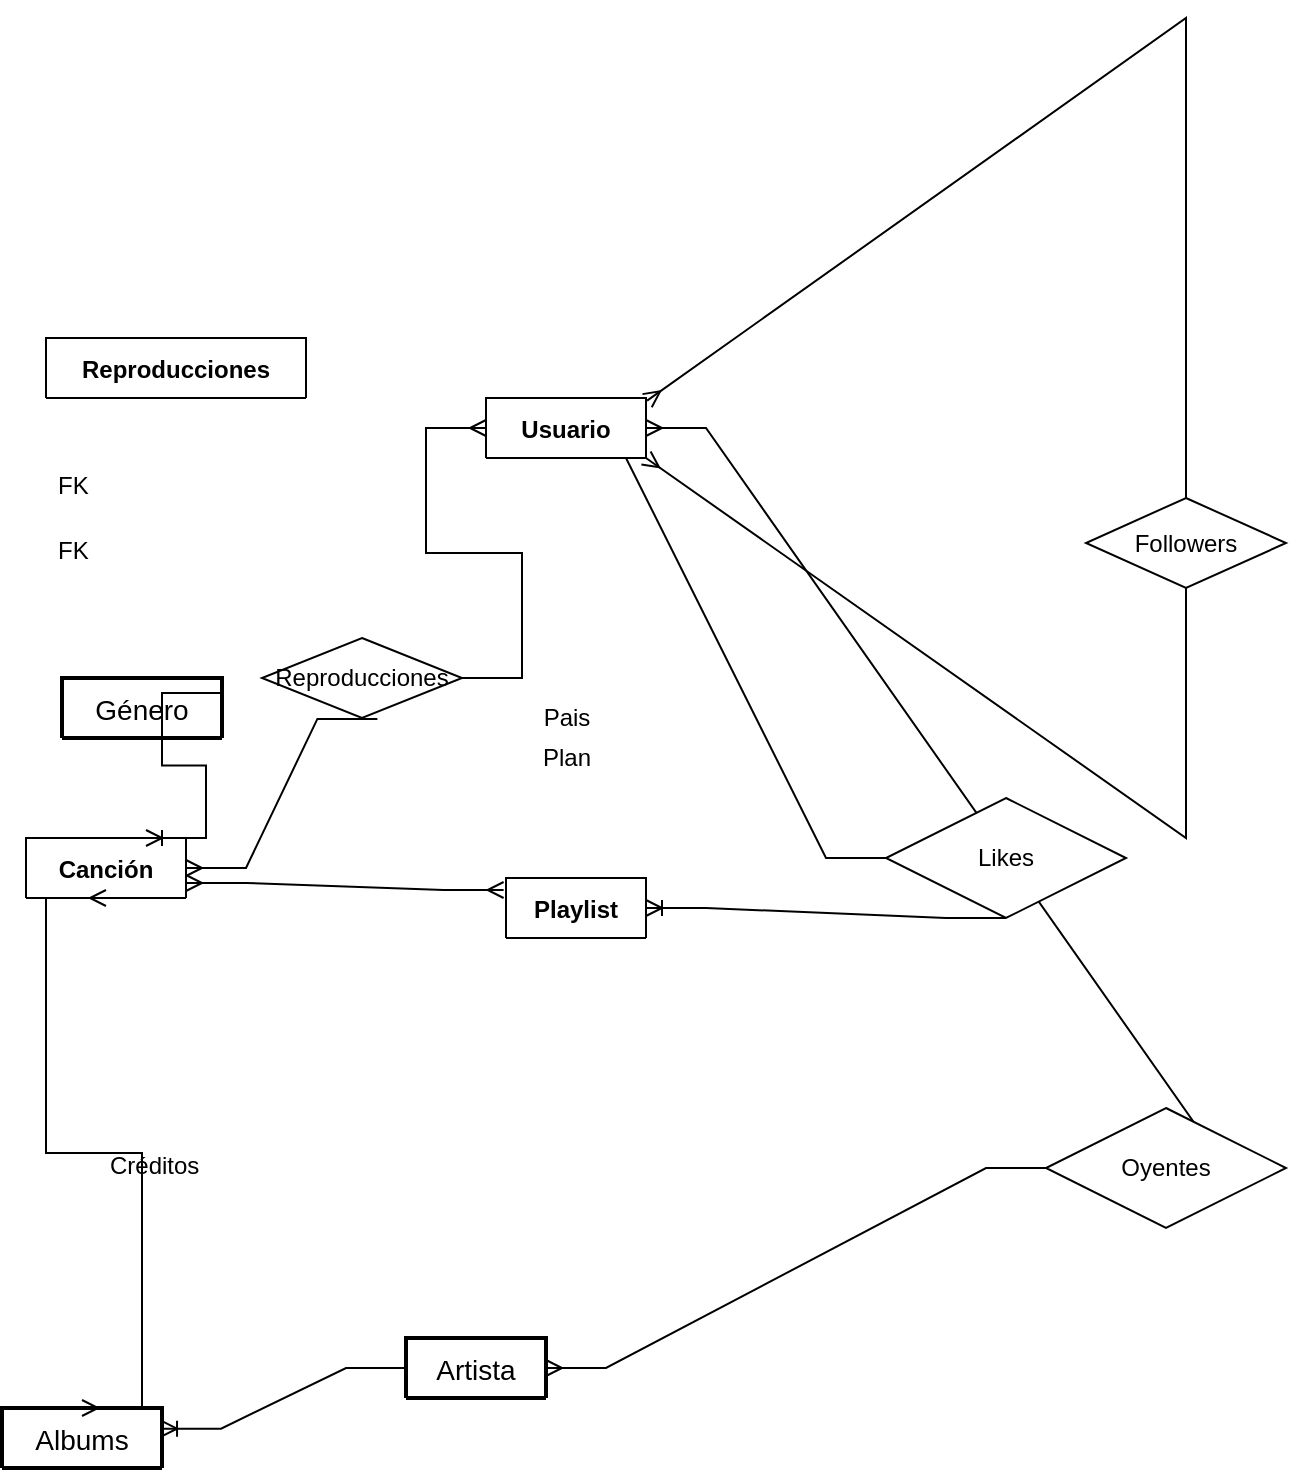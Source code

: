 <mxfile version="17.4.5" type="github">
  <diagram id="qsxtpPfb48NrOSp16mae" name="Page-1">
    <mxGraphModel dx="1296" dy="1858" grid="1" gridSize="10" guides="1" tooltips="1" connect="1" arrows="1" fold="1" page="1" pageScale="1" pageWidth="827" pageHeight="1169" math="0" shadow="0">
      <root>
        <mxCell id="0" />
        <mxCell id="1" parent="0" />
        <mxCell id="8wmpM5hDo8eN6Jt2dytF-1" value="Usuario" style="shape=table;startSize=30;container=1;collapsible=1;childLayout=tableLayout;fixedRows=1;rowLines=0;fontStyle=1;align=center;resizeLast=1;" vertex="1" collapsed="1" parent="1">
          <mxGeometry x="250" y="80" width="80" height="30" as="geometry">
            <mxRectangle x="250" y="80" width="270" height="190" as="alternateBounds" />
          </mxGeometry>
        </mxCell>
        <mxCell id="8wmpM5hDo8eN6Jt2dytF-2" value="" style="shape=tableRow;horizontal=0;startSize=0;swimlaneHead=0;swimlaneBody=0;fillColor=none;collapsible=0;dropTarget=0;points=[[0,0.5],[1,0.5]];portConstraint=eastwest;top=0;left=0;right=0;bottom=1;" vertex="1" parent="8wmpM5hDo8eN6Jt2dytF-1">
          <mxGeometry y="30" width="270" height="30" as="geometry" />
        </mxCell>
        <mxCell id="8wmpM5hDo8eN6Jt2dytF-3" value="PK" style="shape=partialRectangle;connectable=0;fillColor=none;top=0;left=0;bottom=0;right=0;fontStyle=1;overflow=hidden;" vertex="1" parent="8wmpM5hDo8eN6Jt2dytF-2">
          <mxGeometry width="30" height="30" as="geometry">
            <mxRectangle width="30" height="30" as="alternateBounds" />
          </mxGeometry>
        </mxCell>
        <mxCell id="8wmpM5hDo8eN6Jt2dytF-4" value="Nombre de Usuario" style="shape=partialRectangle;connectable=0;fillColor=none;top=0;left=0;bottom=0;right=0;align=left;spacingLeft=6;fontStyle=5;overflow=hidden;" vertex="1" parent="8wmpM5hDo8eN6Jt2dytF-2">
          <mxGeometry x="30" width="240" height="30" as="geometry">
            <mxRectangle width="240" height="30" as="alternateBounds" />
          </mxGeometry>
        </mxCell>
        <mxCell id="8wmpM5hDo8eN6Jt2dytF-5" value="" style="shape=tableRow;horizontal=0;startSize=0;swimlaneHead=0;swimlaneBody=0;fillColor=none;collapsible=0;dropTarget=0;points=[[0,0.5],[1,0.5]];portConstraint=eastwest;top=0;left=0;right=0;bottom=0;" vertex="1" parent="8wmpM5hDo8eN6Jt2dytF-1">
          <mxGeometry y="60" width="270" height="30" as="geometry" />
        </mxCell>
        <mxCell id="8wmpM5hDo8eN6Jt2dytF-6" value="" style="shape=partialRectangle;connectable=0;fillColor=none;top=0;left=0;bottom=0;right=0;editable=1;overflow=hidden;" vertex="1" parent="8wmpM5hDo8eN6Jt2dytF-5">
          <mxGeometry width="30" height="30" as="geometry">
            <mxRectangle width="30" height="30" as="alternateBounds" />
          </mxGeometry>
        </mxCell>
        <mxCell id="8wmpM5hDo8eN6Jt2dytF-7" value="email    " style="shape=partialRectangle;connectable=0;fillColor=none;top=0;left=0;bottom=0;right=0;align=left;spacingLeft=6;overflow=hidden;" vertex="1" parent="8wmpM5hDo8eN6Jt2dytF-5">
          <mxGeometry x="30" width="240" height="30" as="geometry">
            <mxRectangle width="240" height="30" as="alternateBounds" />
          </mxGeometry>
        </mxCell>
        <mxCell id="8wmpM5hDo8eN6Jt2dytF-8" value="" style="shape=tableRow;horizontal=0;startSize=0;swimlaneHead=0;swimlaneBody=0;fillColor=none;collapsible=0;dropTarget=0;points=[[0,0.5],[1,0.5]];portConstraint=eastwest;top=0;left=0;right=0;bottom=0;" vertex="1" parent="8wmpM5hDo8eN6Jt2dytF-1">
          <mxGeometry y="90" width="270" height="30" as="geometry" />
        </mxCell>
        <mxCell id="8wmpM5hDo8eN6Jt2dytF-9" value="" style="shape=partialRectangle;connectable=0;fillColor=none;top=0;left=0;bottom=0;right=0;editable=1;overflow=hidden;" vertex="1" parent="8wmpM5hDo8eN6Jt2dytF-8">
          <mxGeometry width="30" height="30" as="geometry">
            <mxRectangle width="30" height="30" as="alternateBounds" />
          </mxGeometry>
        </mxCell>
        <mxCell id="8wmpM5hDo8eN6Jt2dytF-10" value="pasword" style="shape=partialRectangle;connectable=0;fillColor=none;top=0;left=0;bottom=0;right=0;align=left;spacingLeft=6;overflow=hidden;" vertex="1" parent="8wmpM5hDo8eN6Jt2dytF-8">
          <mxGeometry x="30" width="240" height="30" as="geometry">
            <mxRectangle width="240" height="30" as="alternateBounds" />
          </mxGeometry>
        </mxCell>
        <mxCell id="8wmpM5hDo8eN6Jt2dytF-11" value="" style="shape=tableRow;horizontal=0;startSize=0;swimlaneHead=0;swimlaneBody=0;fillColor=none;collapsible=0;dropTarget=0;points=[[0,0.5],[1,0.5]];portConstraint=eastwest;top=0;left=0;right=0;bottom=0;" vertex="1" parent="8wmpM5hDo8eN6Jt2dytF-1">
          <mxGeometry y="120" width="270" height="30" as="geometry" />
        </mxCell>
        <mxCell id="8wmpM5hDo8eN6Jt2dytF-12" value="" style="shape=partialRectangle;connectable=0;fillColor=none;top=0;left=0;bottom=0;right=0;editable=1;overflow=hidden;" vertex="1" parent="8wmpM5hDo8eN6Jt2dytF-11">
          <mxGeometry width="30" height="30" as="geometry">
            <mxRectangle width="30" height="30" as="alternateBounds" />
          </mxGeometry>
        </mxCell>
        <mxCell id="8wmpM5hDo8eN6Jt2dytF-13" value="Fecha de nacimiento" style="shape=partialRectangle;connectable=0;fillColor=none;top=0;left=0;bottom=0;right=0;align=left;spacingLeft=6;overflow=hidden;" vertex="1" parent="8wmpM5hDo8eN6Jt2dytF-11">
          <mxGeometry x="30" width="240" height="30" as="geometry">
            <mxRectangle width="240" height="30" as="alternateBounds" />
          </mxGeometry>
        </mxCell>
        <mxCell id="8wmpM5hDo8eN6Jt2dytF-14" value="Pais" style="text;html=1;align=center;verticalAlign=middle;resizable=0;points=[];autosize=1;strokeColor=none;fillColor=none;" vertex="1" parent="1">
          <mxGeometry x="270" y="230" width="40" height="20" as="geometry" />
        </mxCell>
        <mxCell id="8wmpM5hDo8eN6Jt2dytF-15" value="Plan" style="text;html=1;align=center;verticalAlign=middle;resizable=0;points=[];autosize=1;strokeColor=none;fillColor=none;" vertex="1" parent="1">
          <mxGeometry x="270" y="250" width="40" height="20" as="geometry" />
        </mxCell>
        <mxCell id="8wmpM5hDo8eN6Jt2dytF-28" value="" style="edgeStyle=entityRelationEdgeStyle;fontSize=12;html=1;endArrow=ERmany;startArrow=ERmany;rounded=0;exitX=1.007;exitY=0.044;exitDx=0;exitDy=0;exitPerimeter=0;" edge="1" parent="1" source="8wmpM5hDo8eN6Jt2dytF-1" target="8wmpM5hDo8eN6Jt2dytF-1">
          <mxGeometry width="100" height="100" relative="1" as="geometry">
            <mxPoint x="520" y="360" as="sourcePoint" />
            <mxPoint x="522" y="240" as="targetPoint" />
            <Array as="points">
              <mxPoint x="600" y="300" />
            </Array>
          </mxGeometry>
        </mxCell>
        <mxCell id="8wmpM5hDo8eN6Jt2dytF-29" value="Followers" style="shape=rhombus;perimeter=rhombusPerimeter;whiteSpace=wrap;html=1;align=center;" vertex="1" parent="1">
          <mxGeometry x="550" y="130" width="100" height="45" as="geometry" />
        </mxCell>
        <mxCell id="8wmpM5hDo8eN6Jt2dytF-41" value="Canción" style="shape=table;startSize=30;container=1;collapsible=1;childLayout=tableLayout;fixedRows=1;rowLines=0;fontStyle=1;align=center;resizeLast=1;" vertex="1" collapsed="1" parent="1">
          <mxGeometry x="20" y="300" width="80" height="30" as="geometry">
            <mxRectangle x="20" y="300" width="180" height="210" as="alternateBounds" />
          </mxGeometry>
        </mxCell>
        <mxCell id="8wmpM5hDo8eN6Jt2dytF-42" value="" style="shape=tableRow;horizontal=0;startSize=0;swimlaneHead=0;swimlaneBody=0;fillColor=none;collapsible=0;dropTarget=0;points=[[0,0.5],[1,0.5]];portConstraint=eastwest;top=0;left=0;right=0;bottom=1;" vertex="1" parent="8wmpM5hDo8eN6Jt2dytF-41">
          <mxGeometry y="30" width="180" height="30" as="geometry" />
        </mxCell>
        <mxCell id="8wmpM5hDo8eN6Jt2dytF-43" value="PK" style="shape=partialRectangle;connectable=0;fillColor=none;top=0;left=0;bottom=0;right=0;fontStyle=1;overflow=hidden;" vertex="1" parent="8wmpM5hDo8eN6Jt2dytF-42">
          <mxGeometry width="30" height="30" as="geometry">
            <mxRectangle width="30" height="30" as="alternateBounds" />
          </mxGeometry>
        </mxCell>
        <mxCell id="8wmpM5hDo8eN6Jt2dytF-44" value="id" style="shape=partialRectangle;connectable=0;fillColor=none;top=0;left=0;bottom=0;right=0;align=left;spacingLeft=6;fontStyle=5;overflow=hidden;" vertex="1" parent="8wmpM5hDo8eN6Jt2dytF-42">
          <mxGeometry x="30" width="150" height="30" as="geometry">
            <mxRectangle width="150" height="30" as="alternateBounds" />
          </mxGeometry>
        </mxCell>
        <mxCell id="8wmpM5hDo8eN6Jt2dytF-45" value="" style="shape=tableRow;horizontal=0;startSize=0;swimlaneHead=0;swimlaneBody=0;fillColor=none;collapsible=0;dropTarget=0;points=[[0,0.5],[1,0.5]];portConstraint=eastwest;top=0;left=0;right=0;bottom=0;" vertex="1" parent="8wmpM5hDo8eN6Jt2dytF-41">
          <mxGeometry y="60" width="180" height="30" as="geometry" />
        </mxCell>
        <mxCell id="8wmpM5hDo8eN6Jt2dytF-46" value="" style="shape=partialRectangle;connectable=0;fillColor=none;top=0;left=0;bottom=0;right=0;editable=1;overflow=hidden;" vertex="1" parent="8wmpM5hDo8eN6Jt2dytF-45">
          <mxGeometry width="30" height="30" as="geometry">
            <mxRectangle width="30" height="30" as="alternateBounds" />
          </mxGeometry>
        </mxCell>
        <mxCell id="8wmpM5hDo8eN6Jt2dytF-47" value="Reproducciones" style="shape=partialRectangle;connectable=0;fillColor=none;top=0;left=0;bottom=0;right=0;align=left;spacingLeft=6;overflow=hidden;" vertex="1" parent="8wmpM5hDo8eN6Jt2dytF-45">
          <mxGeometry x="30" width="150" height="30" as="geometry">
            <mxRectangle width="150" height="30" as="alternateBounds" />
          </mxGeometry>
        </mxCell>
        <mxCell id="8wmpM5hDo8eN6Jt2dytF-48" value="" style="shape=tableRow;horizontal=0;startSize=0;swimlaneHead=0;swimlaneBody=0;fillColor=none;collapsible=0;dropTarget=0;points=[[0,0.5],[1,0.5]];portConstraint=eastwest;top=0;left=0;right=0;bottom=0;" vertex="1" parent="8wmpM5hDo8eN6Jt2dytF-41">
          <mxGeometry y="90" width="180" height="30" as="geometry" />
        </mxCell>
        <mxCell id="8wmpM5hDo8eN6Jt2dytF-49" value="" style="shape=partialRectangle;connectable=0;fillColor=none;top=0;left=0;bottom=0;right=0;editable=1;overflow=hidden;" vertex="1" parent="8wmpM5hDo8eN6Jt2dytF-48">
          <mxGeometry width="30" height="30" as="geometry">
            <mxRectangle width="30" height="30" as="alternateBounds" />
          </mxGeometry>
        </mxCell>
        <mxCell id="8wmpM5hDo8eN6Jt2dytF-50" value="Titulo" style="shape=partialRectangle;connectable=0;fillColor=none;top=0;left=0;bottom=0;right=0;align=left;spacingLeft=6;overflow=hidden;" vertex="1" parent="8wmpM5hDo8eN6Jt2dytF-48">
          <mxGeometry x="30" width="150" height="30" as="geometry">
            <mxRectangle width="150" height="30" as="alternateBounds" />
          </mxGeometry>
        </mxCell>
        <mxCell id="8wmpM5hDo8eN6Jt2dytF-51" value="" style="shape=tableRow;horizontal=0;startSize=0;swimlaneHead=0;swimlaneBody=0;fillColor=none;collapsible=0;dropTarget=0;points=[[0,0.5],[1,0.5]];portConstraint=eastwest;top=0;left=0;right=0;bottom=0;" vertex="1" parent="8wmpM5hDo8eN6Jt2dytF-41">
          <mxGeometry y="120" width="180" height="30" as="geometry" />
        </mxCell>
        <mxCell id="8wmpM5hDo8eN6Jt2dytF-52" value="" style="shape=partialRectangle;connectable=0;fillColor=none;top=0;left=0;bottom=0;right=0;editable=1;overflow=hidden;" vertex="1" parent="8wmpM5hDo8eN6Jt2dytF-51">
          <mxGeometry width="30" height="30" as="geometry">
            <mxRectangle width="30" height="30" as="alternateBounds" />
          </mxGeometry>
        </mxCell>
        <mxCell id="8wmpM5hDo8eN6Jt2dytF-53" value="Duracion" style="shape=partialRectangle;connectable=0;fillColor=none;top=0;left=0;bottom=0;right=0;align=left;spacingLeft=6;overflow=hidden;" vertex="1" parent="8wmpM5hDo8eN6Jt2dytF-51">
          <mxGeometry x="30" width="150" height="30" as="geometry">
            <mxRectangle width="150" height="30" as="alternateBounds" />
          </mxGeometry>
        </mxCell>
        <mxCell id="8wmpM5hDo8eN6Jt2dytF-54" value="Créditos" style="text;strokeColor=none;fillColor=none;spacingLeft=4;spacingRight=4;overflow=hidden;rotatable=0;points=[[0,0.5],[1,0.5]];portConstraint=eastwest;fontSize=12;" vertex="1" parent="1">
          <mxGeometry x="56" y="450" width="64" height="30" as="geometry" />
        </mxCell>
        <mxCell id="8wmpM5hDo8eN6Jt2dytF-56" value="" style="edgeStyle=entityRelationEdgeStyle;fontSize=12;html=1;endArrow=ERmany;startArrow=none;rounded=0;exitX=1;exitY=0.5;exitDx=0;exitDy=0;entryX=0;entryY=0.5;entryDx=0;entryDy=0;" edge="1" parent="1" source="8wmpM5hDo8eN6Jt2dytF-55" target="8wmpM5hDo8eN6Jt2dytF-8">
          <mxGeometry width="100" height="100" relative="1" as="geometry">
            <mxPoint x="140" y="275" as="sourcePoint" />
            <mxPoint x="240" y="175" as="targetPoint" />
          </mxGeometry>
        </mxCell>
        <mxCell id="8wmpM5hDo8eN6Jt2dytF-57" value="Reproducciones" style="shape=table;startSize=30;container=1;collapsible=1;childLayout=tableLayout;fixedRows=1;rowLines=0;fontStyle=1;align=center;resizeLast=1;" vertex="1" collapsed="1" parent="1">
          <mxGeometry x="30" y="50" width="130" height="30" as="geometry">
            <mxRectangle x="30" y="50" width="120" height="160" as="alternateBounds" />
          </mxGeometry>
        </mxCell>
        <mxCell id="8wmpM5hDo8eN6Jt2dytF-58" value="" style="shape=tableRow;horizontal=0;startSize=0;swimlaneHead=0;swimlaneBody=0;fillColor=none;collapsible=0;dropTarget=0;points=[[0,0.5],[1,0.5]];portConstraint=eastwest;top=0;left=0;right=0;bottom=1;" vertex="1" parent="8wmpM5hDo8eN6Jt2dytF-57">
          <mxGeometry y="30" width="120" height="30" as="geometry" />
        </mxCell>
        <mxCell id="8wmpM5hDo8eN6Jt2dytF-59" value="PK" style="shape=partialRectangle;connectable=0;fillColor=none;top=0;left=0;bottom=0;right=0;fontStyle=1;overflow=hidden;" vertex="1" parent="8wmpM5hDo8eN6Jt2dytF-58">
          <mxGeometry width="30" height="30" as="geometry">
            <mxRectangle width="30" height="30" as="alternateBounds" />
          </mxGeometry>
        </mxCell>
        <mxCell id="8wmpM5hDo8eN6Jt2dytF-60" value="Id" style="shape=partialRectangle;connectable=0;fillColor=none;top=0;left=0;bottom=0;right=0;align=left;spacingLeft=6;fontStyle=5;overflow=hidden;" vertex="1" parent="8wmpM5hDo8eN6Jt2dytF-58">
          <mxGeometry x="30" width="90" height="30" as="geometry">
            <mxRectangle width="90" height="30" as="alternateBounds" />
          </mxGeometry>
        </mxCell>
        <mxCell id="8wmpM5hDo8eN6Jt2dytF-61" value="" style="shape=tableRow;horizontal=0;startSize=0;swimlaneHead=0;swimlaneBody=0;fillColor=none;collapsible=0;dropTarget=0;points=[[0,0.5],[1,0.5]];portConstraint=eastwest;top=0;left=0;right=0;bottom=0;" vertex="1" parent="8wmpM5hDo8eN6Jt2dytF-57">
          <mxGeometry y="60" width="120" height="30" as="geometry" />
        </mxCell>
        <mxCell id="8wmpM5hDo8eN6Jt2dytF-62" value="" style="shape=partialRectangle;connectable=0;fillColor=none;top=0;left=0;bottom=0;right=0;editable=1;overflow=hidden;" vertex="1" parent="8wmpM5hDo8eN6Jt2dytF-61">
          <mxGeometry width="30" height="30" as="geometry">
            <mxRectangle width="30" height="30" as="alternateBounds" />
          </mxGeometry>
        </mxCell>
        <mxCell id="8wmpM5hDo8eN6Jt2dytF-63" value="Id_user" style="shape=partialRectangle;connectable=0;fillColor=none;top=0;left=0;bottom=0;right=0;align=left;spacingLeft=6;overflow=hidden;" vertex="1" parent="8wmpM5hDo8eN6Jt2dytF-61">
          <mxGeometry x="30" width="90" height="30" as="geometry">
            <mxRectangle width="90" height="30" as="alternateBounds" />
          </mxGeometry>
        </mxCell>
        <mxCell id="8wmpM5hDo8eN6Jt2dytF-64" value="" style="shape=tableRow;horizontal=0;startSize=0;swimlaneHead=0;swimlaneBody=0;fillColor=none;collapsible=0;dropTarget=0;points=[[0,0.5],[1,0.5]];portConstraint=eastwest;top=0;left=0;right=0;bottom=0;" vertex="1" parent="8wmpM5hDo8eN6Jt2dytF-57">
          <mxGeometry y="90" width="120" height="40" as="geometry" />
        </mxCell>
        <mxCell id="8wmpM5hDo8eN6Jt2dytF-65" value="" style="shape=partialRectangle;connectable=0;fillColor=none;top=0;left=0;bottom=0;right=0;editable=1;overflow=hidden;" vertex="1" parent="8wmpM5hDo8eN6Jt2dytF-64">
          <mxGeometry width="30" height="40" as="geometry">
            <mxRectangle width="30" height="40" as="alternateBounds" />
          </mxGeometry>
        </mxCell>
        <mxCell id="8wmpM5hDo8eN6Jt2dytF-66" value="id_cancion" style="shape=partialRectangle;connectable=0;fillColor=none;top=0;left=0;bottom=0;right=0;align=left;spacingLeft=6;overflow=hidden;" vertex="1" parent="8wmpM5hDo8eN6Jt2dytF-64">
          <mxGeometry x="30" width="90" height="40" as="geometry">
            <mxRectangle width="90" height="40" as="alternateBounds" />
          </mxGeometry>
        </mxCell>
        <mxCell id="8wmpM5hDo8eN6Jt2dytF-67" value="" style="shape=tableRow;horizontal=0;startSize=0;swimlaneHead=0;swimlaneBody=0;fillColor=none;collapsible=0;dropTarget=0;points=[[0,0.5],[1,0.5]];portConstraint=eastwest;top=0;left=0;right=0;bottom=0;" vertex="1" parent="8wmpM5hDo8eN6Jt2dytF-57">
          <mxGeometry y="130" width="120" height="30" as="geometry" />
        </mxCell>
        <mxCell id="8wmpM5hDo8eN6Jt2dytF-68" value="" style="shape=partialRectangle;connectable=0;fillColor=none;top=0;left=0;bottom=0;right=0;editable=1;overflow=hidden;" vertex="1" parent="8wmpM5hDo8eN6Jt2dytF-67">
          <mxGeometry width="30" height="30" as="geometry">
            <mxRectangle width="30" height="30" as="alternateBounds" />
          </mxGeometry>
        </mxCell>
        <mxCell id="8wmpM5hDo8eN6Jt2dytF-69" value="" style="shape=partialRectangle;connectable=0;fillColor=none;top=0;left=0;bottom=0;right=0;align=left;spacingLeft=6;overflow=hidden;" vertex="1" parent="8wmpM5hDo8eN6Jt2dytF-67">
          <mxGeometry x="30" width="90" height="30" as="geometry">
            <mxRectangle width="90" height="30" as="alternateBounds" />
          </mxGeometry>
        </mxCell>
        <mxCell id="8wmpM5hDo8eN6Jt2dytF-74" value="FK" style="text;strokeColor=none;fillColor=none;spacingLeft=4;spacingRight=4;overflow=hidden;rotatable=0;points=[[0,0.5],[1,0.5]];portConstraint=eastwest;fontSize=12;" vertex="1" parent="1">
          <mxGeometry x="30" y="142.5" width="40" height="20" as="geometry" />
        </mxCell>
        <mxCell id="8wmpM5hDo8eN6Jt2dytF-75" value="FK" style="text;strokeColor=none;fillColor=none;spacingLeft=4;spacingRight=4;overflow=hidden;rotatable=0;points=[[0,0.5],[1,0.5]];portConstraint=eastwest;fontSize=12;" vertex="1" parent="1">
          <mxGeometry x="30" y="110" width="40" height="20" as="geometry" />
        </mxCell>
        <mxCell id="8wmpM5hDo8eN6Jt2dytF-76" value="Playlist" style="shape=table;startSize=30;container=1;collapsible=1;childLayout=tableLayout;fixedRows=1;rowLines=0;fontStyle=1;align=center;resizeLast=1;" vertex="1" collapsed="1" parent="1">
          <mxGeometry x="260" y="320" width="70" height="30" as="geometry">
            <mxRectangle x="260" y="320" width="180" height="160" as="alternateBounds" />
          </mxGeometry>
        </mxCell>
        <mxCell id="8wmpM5hDo8eN6Jt2dytF-77" value="" style="shape=tableRow;horizontal=0;startSize=0;swimlaneHead=0;swimlaneBody=0;fillColor=none;collapsible=0;dropTarget=0;points=[[0,0.5],[1,0.5]];portConstraint=eastwest;top=0;left=0;right=0;bottom=1;" vertex="1" parent="8wmpM5hDo8eN6Jt2dytF-76">
          <mxGeometry y="30" width="180" height="30" as="geometry" />
        </mxCell>
        <mxCell id="8wmpM5hDo8eN6Jt2dytF-78" value="PK" style="shape=partialRectangle;connectable=0;fillColor=none;top=0;left=0;bottom=0;right=0;fontStyle=1;overflow=hidden;" vertex="1" parent="8wmpM5hDo8eN6Jt2dytF-77">
          <mxGeometry width="30" height="30" as="geometry">
            <mxRectangle width="30" height="30" as="alternateBounds" />
          </mxGeometry>
        </mxCell>
        <mxCell id="8wmpM5hDo8eN6Jt2dytF-79" value="ID" style="shape=partialRectangle;connectable=0;fillColor=none;top=0;left=0;bottom=0;right=0;align=left;spacingLeft=6;fontStyle=5;overflow=hidden;" vertex="1" parent="8wmpM5hDo8eN6Jt2dytF-77">
          <mxGeometry x="30" width="150" height="30" as="geometry">
            <mxRectangle width="150" height="30" as="alternateBounds" />
          </mxGeometry>
        </mxCell>
        <mxCell id="8wmpM5hDo8eN6Jt2dytF-80" value="" style="shape=tableRow;horizontal=0;startSize=0;swimlaneHead=0;swimlaneBody=0;fillColor=none;collapsible=0;dropTarget=0;points=[[0,0.5],[1,0.5]];portConstraint=eastwest;top=0;left=0;right=0;bottom=0;" vertex="1" parent="8wmpM5hDo8eN6Jt2dytF-76">
          <mxGeometry y="60" width="180" height="30" as="geometry" />
        </mxCell>
        <mxCell id="8wmpM5hDo8eN6Jt2dytF-81" value="" style="shape=partialRectangle;connectable=0;fillColor=none;top=0;left=0;bottom=0;right=0;editable=1;overflow=hidden;" vertex="1" parent="8wmpM5hDo8eN6Jt2dytF-80">
          <mxGeometry width="30" height="30" as="geometry">
            <mxRectangle width="30" height="30" as="alternateBounds" />
          </mxGeometry>
        </mxCell>
        <mxCell id="8wmpM5hDo8eN6Jt2dytF-82" value="Id_cancion" style="shape=partialRectangle;connectable=0;fillColor=none;top=0;left=0;bottom=0;right=0;align=left;spacingLeft=6;overflow=hidden;" vertex="1" parent="8wmpM5hDo8eN6Jt2dytF-80">
          <mxGeometry x="30" width="150" height="30" as="geometry">
            <mxRectangle width="150" height="30" as="alternateBounds" />
          </mxGeometry>
        </mxCell>
        <mxCell id="8wmpM5hDo8eN6Jt2dytF-83" value="" style="shape=tableRow;horizontal=0;startSize=0;swimlaneHead=0;swimlaneBody=0;fillColor=none;collapsible=0;dropTarget=0;points=[[0,0.5],[1,0.5]];portConstraint=eastwest;top=0;left=0;right=0;bottom=0;" vertex="1" parent="8wmpM5hDo8eN6Jt2dytF-76">
          <mxGeometry y="90" width="180" height="30" as="geometry" />
        </mxCell>
        <mxCell id="8wmpM5hDo8eN6Jt2dytF-84" value="" style="shape=partialRectangle;connectable=0;fillColor=none;top=0;left=0;bottom=0;right=0;editable=1;overflow=hidden;" vertex="1" parent="8wmpM5hDo8eN6Jt2dytF-83">
          <mxGeometry width="30" height="30" as="geometry">
            <mxRectangle width="30" height="30" as="alternateBounds" />
          </mxGeometry>
        </mxCell>
        <mxCell id="8wmpM5hDo8eN6Jt2dytF-85" value="Id_usuario" style="shape=partialRectangle;connectable=0;fillColor=none;top=0;left=0;bottom=0;right=0;align=left;spacingLeft=6;overflow=hidden;" vertex="1" parent="8wmpM5hDo8eN6Jt2dytF-83">
          <mxGeometry x="30" width="150" height="30" as="geometry">
            <mxRectangle width="150" height="30" as="alternateBounds" />
          </mxGeometry>
        </mxCell>
        <mxCell id="8wmpM5hDo8eN6Jt2dytF-86" value="" style="shape=tableRow;horizontal=0;startSize=0;swimlaneHead=0;swimlaneBody=0;fillColor=none;collapsible=0;dropTarget=0;points=[[0,0.5],[1,0.5]];portConstraint=eastwest;top=0;left=0;right=0;bottom=0;" vertex="1" parent="8wmpM5hDo8eN6Jt2dytF-76">
          <mxGeometry y="120" width="180" height="30" as="geometry" />
        </mxCell>
        <mxCell id="8wmpM5hDo8eN6Jt2dytF-87" value="" style="shape=partialRectangle;connectable=0;fillColor=none;top=0;left=0;bottom=0;right=0;editable=1;overflow=hidden;" vertex="1" parent="8wmpM5hDo8eN6Jt2dytF-86">
          <mxGeometry width="30" height="30" as="geometry">
            <mxRectangle width="30" height="30" as="alternateBounds" />
          </mxGeometry>
        </mxCell>
        <mxCell id="8wmpM5hDo8eN6Jt2dytF-88" value="" style="shape=partialRectangle;connectable=0;fillColor=none;top=0;left=0;bottom=0;right=0;align=left;spacingLeft=6;overflow=hidden;" vertex="1" parent="8wmpM5hDo8eN6Jt2dytF-86">
          <mxGeometry x="30" width="150" height="30" as="geometry">
            <mxRectangle width="150" height="30" as="alternateBounds" />
          </mxGeometry>
        </mxCell>
        <mxCell id="8wmpM5hDo8eN6Jt2dytF-90" value="" style="edgeStyle=entityRelationEdgeStyle;fontSize=12;html=1;endArrow=ERmany;startArrow=ERmany;rounded=0;entryX=-0.017;entryY=0.2;entryDx=0;entryDy=0;entryPerimeter=0;exitX=1;exitY=0.75;exitDx=0;exitDy=0;" edge="1" parent="1" source="8wmpM5hDo8eN6Jt2dytF-41" target="8wmpM5hDo8eN6Jt2dytF-77">
          <mxGeometry width="100" height="100" relative="1" as="geometry">
            <mxPoint x="200" y="490" as="sourcePoint" />
            <mxPoint x="300" y="390" as="targetPoint" />
          </mxGeometry>
        </mxCell>
        <mxCell id="8wmpM5hDo8eN6Jt2dytF-91" value="Artista" style="swimlane;childLayout=stackLayout;horizontal=1;startSize=30;horizontalStack=0;rounded=1;fontSize=14;fontStyle=0;strokeWidth=2;resizeParent=0;resizeLast=1;shadow=0;dashed=0;align=center;" vertex="1" collapsed="1" parent="1">
          <mxGeometry x="210" y="550" width="70" height="30" as="geometry">
            <mxRectangle x="210" y="550" width="160" height="120" as="alternateBounds" />
          </mxGeometry>
        </mxCell>
        <mxCell id="8wmpM5hDo8eN6Jt2dytF-92" value="+PK: ID&#xa;+Nombre&#xa;+Giras&#xa;+Años de carrera" style="align=left;strokeColor=none;fillColor=none;spacingLeft=4;fontSize=12;verticalAlign=top;resizable=0;rotatable=0;part=1;" vertex="1" parent="8wmpM5hDo8eN6Jt2dytF-91">
          <mxGeometry y="30" width="160" height="90" as="geometry" />
        </mxCell>
        <mxCell id="8wmpM5hDo8eN6Jt2dytF-94" value="" style="edgeStyle=entityRelationEdgeStyle;fontSize=12;html=1;endArrow=ERoneToMany;rounded=0;exitX=0;exitY=0.5;exitDx=0;exitDy=0;entryX=0.994;entryY=0.344;entryDx=0;entryDy=0;entryPerimeter=0;" edge="1" parent="1" source="8wmpM5hDo8eN6Jt2dytF-92" target="8wmpM5hDo8eN6Jt2dytF-98">
          <mxGeometry width="100" height="100" relative="1" as="geometry">
            <mxPoint x="20" y="620" as="sourcePoint" />
            <mxPoint x="120" y="520" as="targetPoint" />
          </mxGeometry>
        </mxCell>
        <mxCell id="8wmpM5hDo8eN6Jt2dytF-95" value="" style="edgeStyle=entityRelationEdgeStyle;fontSize=12;html=1;endArrow=ERmany;startArrow=none;rounded=0;exitX=1;exitY=0.5;exitDx=0;exitDy=0;" edge="1" parent="1" source="8wmpM5hDo8eN6Jt2dytF-102" target="8wmpM5hDo8eN6Jt2dytF-8">
          <mxGeometry width="100" height="100" relative="1" as="geometry">
            <mxPoint x="360" y="490" as="sourcePoint" />
            <mxPoint x="460" y="390" as="targetPoint" />
          </mxGeometry>
        </mxCell>
        <mxCell id="8wmpM5hDo8eN6Jt2dytF-97" value="Albums" style="swimlane;childLayout=stackLayout;horizontal=1;startSize=30;horizontalStack=0;rounded=1;fontSize=14;fontStyle=0;strokeWidth=2;resizeParent=0;resizeLast=1;shadow=0;dashed=0;align=center;" vertex="1" collapsed="1" parent="1">
          <mxGeometry x="8" y="585" width="80" height="30" as="geometry">
            <mxRectangle x="8" y="585" width="160" height="120" as="alternateBounds" />
          </mxGeometry>
        </mxCell>
        <mxCell id="8wmpM5hDo8eN6Jt2dytF-98" value="+PK ID&#xa;+Año&#xa;+No. de canciones" style="align=left;strokeColor=none;fillColor=none;spacingLeft=4;fontSize=12;verticalAlign=top;resizable=0;rotatable=0;part=1;" vertex="1" parent="8wmpM5hDo8eN6Jt2dytF-97">
          <mxGeometry y="30" width="160" height="90" as="geometry" />
        </mxCell>
        <mxCell id="8wmpM5hDo8eN6Jt2dytF-99" value="" style="edgeStyle=entityRelationEdgeStyle;fontSize=12;html=1;endArrow=ERmany;startArrow=ERmany;rounded=0;exitX=0.5;exitY=0;exitDx=0;exitDy=0;entryX=0.5;entryY=1;entryDx=0;entryDy=0;" edge="1" parent="1" source="8wmpM5hDo8eN6Jt2dytF-97" target="8wmpM5hDo8eN6Jt2dytF-41">
          <mxGeometry width="100" height="100" relative="1" as="geometry">
            <mxPoint x="90" y="570" as="sourcePoint" />
            <mxPoint x="190" y="470" as="targetPoint" />
          </mxGeometry>
        </mxCell>
        <mxCell id="8wmpM5hDo8eN6Jt2dytF-89" value="" style="edgeStyle=entityRelationEdgeStyle;fontSize=12;html=1;endArrow=ERoneToMany;rounded=0;exitX=0.5;exitY=1;exitDx=0;exitDy=0;startArrow=none;" edge="1" parent="1" source="8wmpM5hDo8eN6Jt2dytF-96" target="8wmpM5hDo8eN6Jt2dytF-83">
          <mxGeometry width="100" height="100" relative="1" as="geometry">
            <mxPoint x="500" y="410" as="sourcePoint" />
            <mxPoint x="420" y="270" as="targetPoint" />
          </mxGeometry>
        </mxCell>
        <mxCell id="8wmpM5hDo8eN6Jt2dytF-96" value="Likes" style="shape=rhombus;perimeter=rhombusPerimeter;whiteSpace=wrap;html=1;align=center;" vertex="1" parent="1">
          <mxGeometry x="450" y="280" width="120" height="60" as="geometry" />
        </mxCell>
        <mxCell id="8wmpM5hDo8eN6Jt2dytF-101" value="" style="edgeStyle=entityRelationEdgeStyle;fontSize=12;html=1;endArrow=none;rounded=0;exitX=0.5;exitY=1;exitDx=0;exitDy=0;" edge="1" parent="1" source="8wmpM5hDo8eN6Jt2dytF-1" target="8wmpM5hDo8eN6Jt2dytF-96">
          <mxGeometry width="100" height="100" relative="1" as="geometry">
            <mxPoint x="380" y="270" as="sourcePoint" />
            <mxPoint x="440" y="425" as="targetPoint" />
          </mxGeometry>
        </mxCell>
        <mxCell id="8wmpM5hDo8eN6Jt2dytF-102" value="Oyentes" style="shape=rhombus;perimeter=rhombusPerimeter;whiteSpace=wrap;html=1;align=center;" vertex="1" parent="1">
          <mxGeometry x="530" y="435" width="120" height="60" as="geometry" />
        </mxCell>
        <mxCell id="8wmpM5hDo8eN6Jt2dytF-103" value="" style="edgeStyle=entityRelationEdgeStyle;fontSize=12;html=1;endArrow=none;startArrow=ERmany;rounded=0;exitX=1;exitY=0.5;exitDx=0;exitDy=0;" edge="1" parent="1" source="8wmpM5hDo8eN6Jt2dytF-92" target="8wmpM5hDo8eN6Jt2dytF-102">
          <mxGeometry width="100" height="100" relative="1" as="geometry">
            <mxPoint x="370" y="625" as="sourcePoint" />
            <mxPoint x="520" y="185" as="targetPoint" />
          </mxGeometry>
        </mxCell>
        <mxCell id="8wmpM5hDo8eN6Jt2dytF-104" value="Género" style="swimlane;childLayout=stackLayout;horizontal=1;startSize=30;horizontalStack=0;rounded=1;fontSize=14;fontStyle=0;strokeWidth=2;resizeParent=0;resizeLast=1;shadow=0;dashed=0;align=center;" vertex="1" collapsed="1" parent="1">
          <mxGeometry x="38" y="220" width="80" height="30" as="geometry">
            <mxRectangle x="38" y="220" width="100" height="70" as="alternateBounds" />
          </mxGeometry>
        </mxCell>
        <mxCell id="8wmpM5hDo8eN6Jt2dytF-105" value="+PK: ID&#xa;+Nombre&#xa;+" style="align=left;strokeColor=none;fillColor=none;spacingLeft=4;fontSize=12;verticalAlign=top;resizable=0;rotatable=0;part=1;" vertex="1" parent="8wmpM5hDo8eN6Jt2dytF-104">
          <mxGeometry y="30" width="100" height="40" as="geometry" />
        </mxCell>
        <mxCell id="8wmpM5hDo8eN6Jt2dytF-106" value="" style="edgeStyle=entityRelationEdgeStyle;fontSize=12;html=1;endArrow=ERoneToMany;rounded=0;exitX=1;exitY=0.25;exitDx=0;exitDy=0;entryX=0.75;entryY=0;entryDx=0;entryDy=0;" edge="1" parent="1" source="8wmpM5hDo8eN6Jt2dytF-105" target="8wmpM5hDo8eN6Jt2dytF-41">
          <mxGeometry width="100" height="100" relative="1" as="geometry">
            <mxPoint x="360" y="390" as="sourcePoint" />
            <mxPoint x="460" y="290" as="targetPoint" />
          </mxGeometry>
        </mxCell>
        <mxCell id="8wmpM5hDo8eN6Jt2dytF-55" value="Reproducciones" style="shape=rhombus;perimeter=rhombusPerimeter;whiteSpace=wrap;html=1;align=center;" vertex="1" parent="1">
          <mxGeometry x="138" y="200" width="100" height="40" as="geometry" />
        </mxCell>
        <mxCell id="8wmpM5hDo8eN6Jt2dytF-107" value="" style="edgeStyle=entityRelationEdgeStyle;fontSize=12;html=1;endArrow=none;startArrow=ERmany;rounded=0;entryX=0.577;entryY=1.011;entryDx=0;entryDy=0;entryPerimeter=0;" edge="1" parent="1" source="8wmpM5hDo8eN6Jt2dytF-45" target="8wmpM5hDo8eN6Jt2dytF-55">
          <mxGeometry width="100" height="100" relative="1" as="geometry">
            <mxPoint x="210" y="350" as="sourcePoint" />
            <mxPoint x="250" y="185" as="targetPoint" />
          </mxGeometry>
        </mxCell>
      </root>
    </mxGraphModel>
  </diagram>
</mxfile>
